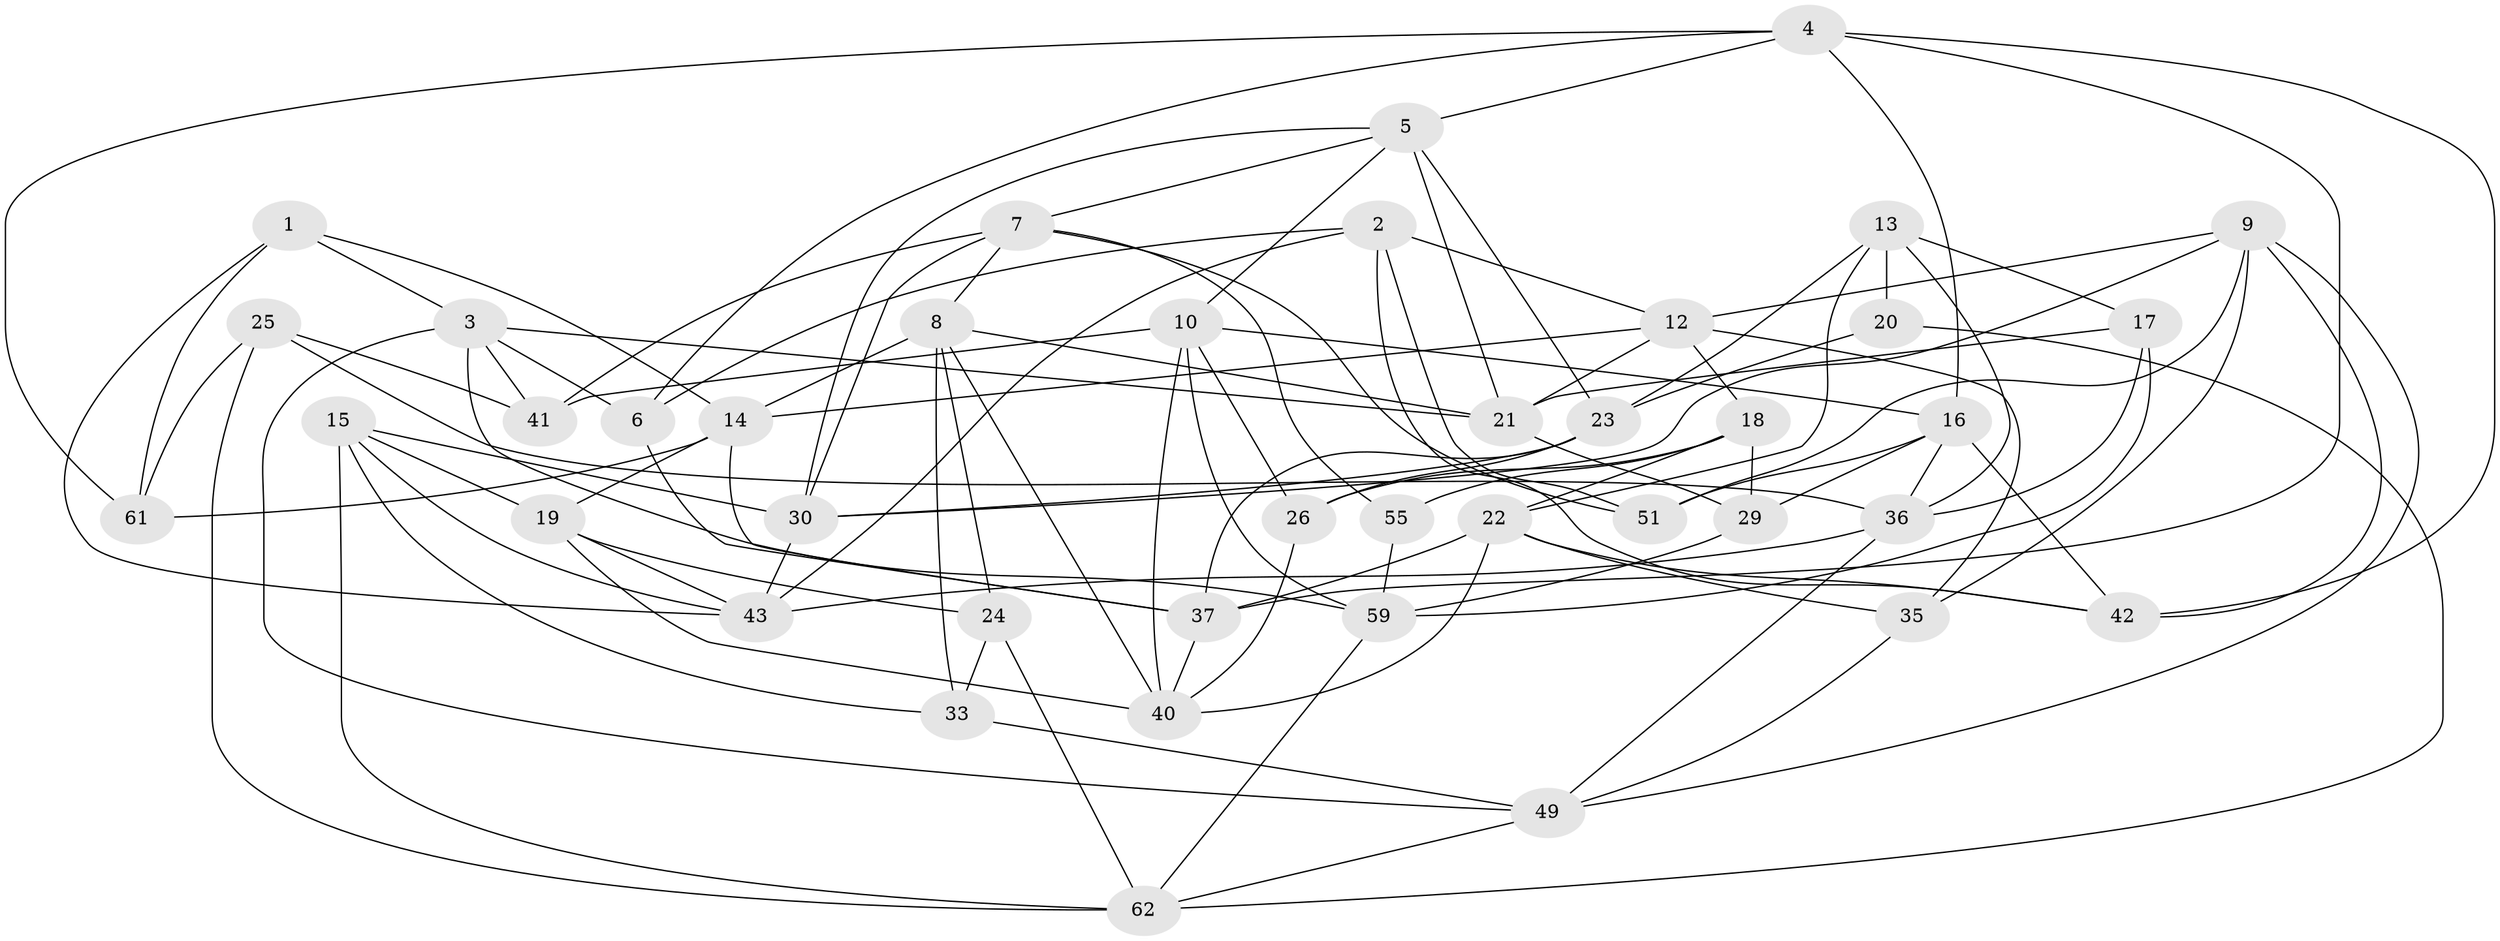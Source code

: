 // original degree distribution, {4: 1.0}
// Generated by graph-tools (version 1.1) at 2025/11/02/27/25 16:11:46]
// undirected, 41 vertices, 105 edges
graph export_dot {
graph [start="1"]
  node [color=gray90,style=filled];
  1;
  2 [super="+56"];
  3 [super="+47"];
  4 [super="+46"];
  5 [super="+50"];
  6;
  7 [super="+28"];
  8 [super="+11"];
  9 [super="+54"];
  10 [super="+53"];
  12 [super="+48"];
  13 [super="+65"];
  14 [super="+45"];
  15 [super="+66"];
  16 [super="+32"];
  17;
  18 [super="+39"];
  19 [super="+34"];
  20;
  21 [super="+38"];
  22 [super="+31"];
  23 [super="+27"];
  24;
  25;
  26;
  29;
  30 [super="+52"];
  33;
  35;
  36 [super="+63"];
  37 [super="+68"];
  40 [super="+64"];
  41;
  42 [super="+57"];
  43 [super="+44"];
  49 [super="+58"];
  51;
  55;
  59 [super="+60"];
  61;
  62 [super="+67"];
  1 -- 61;
  1 -- 14;
  1 -- 43;
  1 -- 3;
  2 -- 42 [weight=2];
  2 -- 51;
  2 -- 12;
  2 -- 6;
  2 -- 43;
  3 -- 6;
  3 -- 21;
  3 -- 49;
  3 -- 59;
  3 -- 41;
  4 -- 6;
  4 -- 61;
  4 -- 16;
  4 -- 37;
  4 -- 5;
  4 -- 42;
  5 -- 23;
  5 -- 21;
  5 -- 10;
  5 -- 30;
  5 -- 7;
  6 -- 37;
  7 -- 41;
  7 -- 51;
  7 -- 30;
  7 -- 8;
  7 -- 55;
  8 -- 33;
  8 -- 40;
  8 -- 24;
  8 -- 14;
  8 -- 21;
  9 -- 30;
  9 -- 51;
  9 -- 42;
  9 -- 35;
  9 -- 49;
  9 -- 12;
  10 -- 26;
  10 -- 41;
  10 -- 59;
  10 -- 40;
  10 -- 16;
  12 -- 35;
  12 -- 18;
  12 -- 21;
  12 -- 14;
  13 -- 20 [weight=2];
  13 -- 17;
  13 -- 36;
  13 -- 23;
  13 -- 22;
  14 -- 37;
  14 -- 19;
  14 -- 61;
  15 -- 19 [weight=2];
  15 -- 33;
  15 -- 62;
  15 -- 30;
  15 -- 43;
  16 -- 51;
  16 -- 36;
  16 -- 42;
  16 -- 29;
  17 -- 59;
  17 -- 36;
  17 -- 21;
  18 -- 55 [weight=2];
  18 -- 26;
  18 -- 29;
  18 -- 22;
  19 -- 24;
  19 -- 40;
  19 -- 43;
  20 -- 23;
  20 -- 62;
  21 -- 29;
  22 -- 35;
  22 -- 42;
  22 -- 40;
  22 -- 37;
  23 -- 26;
  23 -- 37;
  23 -- 30;
  24 -- 33;
  24 -- 62;
  25 -- 41;
  25 -- 61;
  25 -- 36;
  25 -- 62;
  26 -- 40;
  29 -- 59;
  30 -- 43;
  33 -- 49;
  35 -- 49;
  36 -- 49;
  36 -- 43;
  37 -- 40;
  49 -- 62;
  55 -- 59;
  59 -- 62;
}
